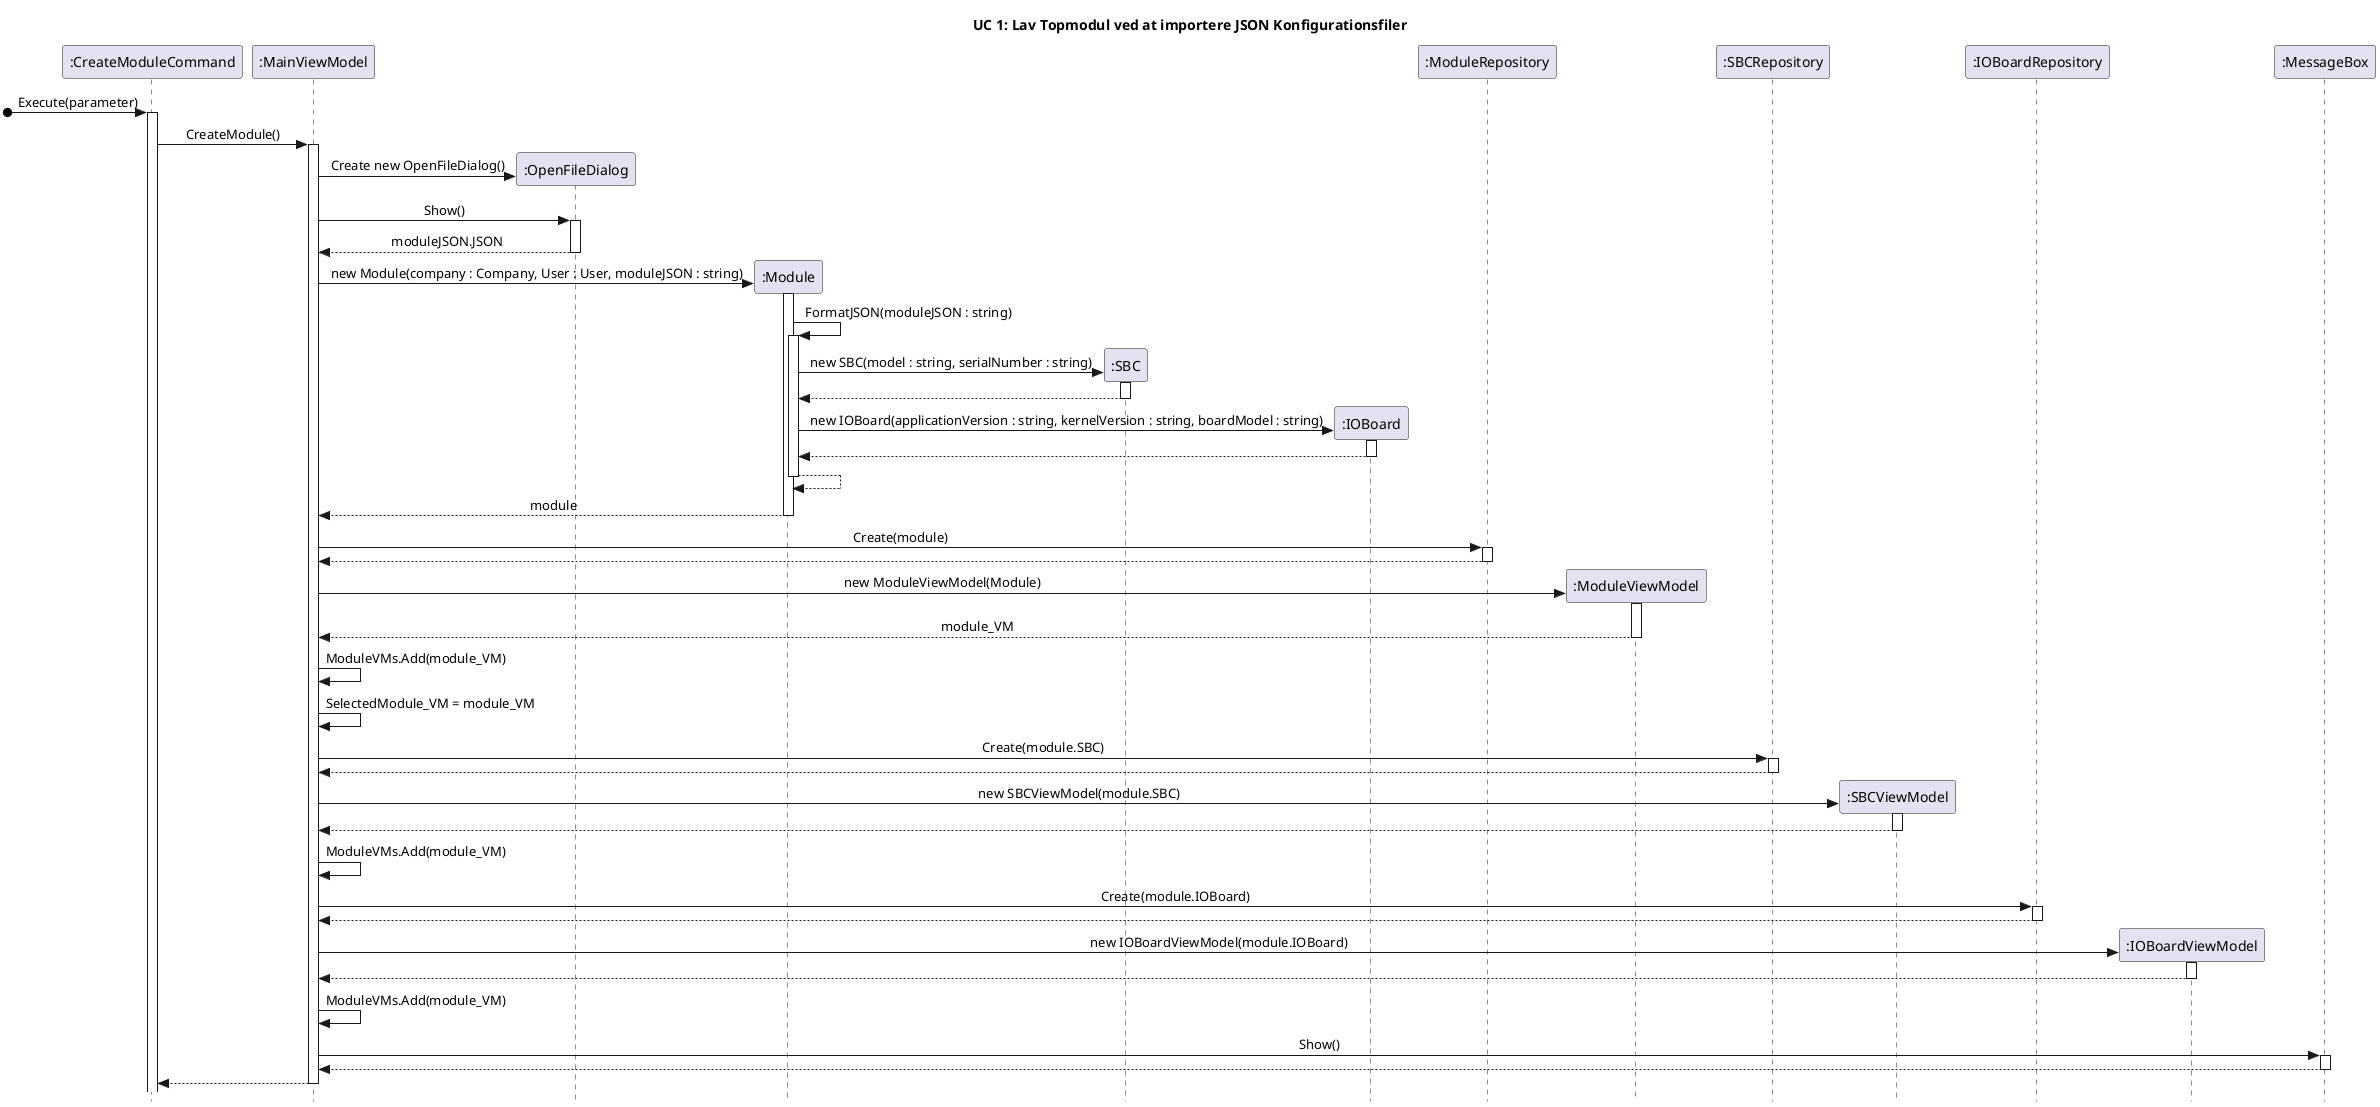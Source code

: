 @startuml
skinparam style strictuml
skinparam sequenceMessageAlign center
title UC 1: Lav Topmodul ved at importere JSON Konfigurationsfiler

participant ":CreateModuleCommand" as CMC
participant ":MainViewModel" as MVM
participant ":OpenFileDialog" as OFD
participant ":Module" as M
participant ":SBC" as S
participant ":IOBoard" as I
participant ":ModuleRepository" as MR
participant ":ModuleViewModel" as MV
participant ":SBCRepository" as SR
participant ":SBCViewModel" as SV
participant ":IOBoardRepository" as IR
participant ":IOBoardViewModel" as IV




participant ":MessageBox" as MB


[o-> CMC: Execute(parameter)
activate CMC
    CMC -> MVM ++: CreateModule()
        MVM -> OFD **: Create new OpenFileDialog()
        MVM -> OFD ++: Show()
        return moduleJSON.JSON
        create M
        MVM -> M ++: new Module(company : Company, User : User, moduleJSON : string)
            M -> M ++: FormatJSON(moduleJSON : string)
                create S
                M -> S ++: new SBC(model : string, serialNumber : string)
                return 
                create I
                M -> I ++: new IOBoard(applicationVersion : string, kernelVersion : string, boardModel : string)
                return 
            return 
        return module
        MVM -> MR ++: Create(module)
        return 
       
        create MV
        MVM -> MV ++: new ModuleViewModel(Module)
        return module_VM
        MVM -> MVM: ModuleVMs.Add(module_VM)
        MVM -> MVM: SelectedModule_VM = module_VM


        MVM -> SR++: Create(module.SBC)
        return 
        create SV
        MVM -> SV ++: new SBCViewModel(module.SBC)
        return
        MVM -> MVM: ModuleVMs.Add(module_VM)


        MVM -> IR++: Create(module.IOBoard)
        return 
        create IV
        MVM -> IV ++: new IOBoardViewModel(module.IOBoard)
        return
        MVM -> MVM: ModuleVMs.Add(module_VM)
        
        MVM -> MB ++: Show()
        return 
        
    return
   
    


@enduml